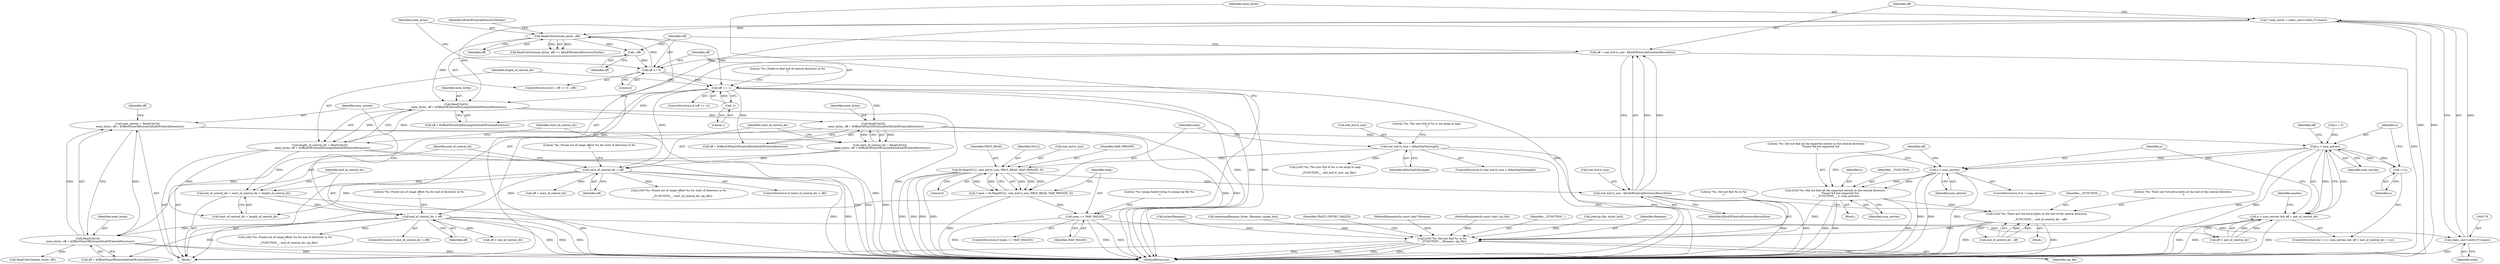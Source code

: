 digraph "0_Chrome_d9e316238aee59acf665d80b544cf4e1edfd3349@integer" {
"1000262" [label="(Call,num_entries = ReadUInt16(\n      mem_bytes, off + kOffsetNumOfEntriesInEndOfCentralDirectory))"];
"1000264" [label="(Call,ReadUInt16(\n      mem_bytes, off + kOffsetNumOfEntriesInEndOfCentralDirectory))"];
"1000226" [label="(Call,ReadUInt32(\n      mem_bytes, off + kOffsetOfStartOfCentralDirInEndOfCentralDirectory))"];
"1000218" [label="(Call,ReadUInt32(\n      mem_bytes, off + kOffsetOfCentralDirLengthInEndOfCentralDirectory))"];
"1000175" [label="(Call,* mem_bytes = static_cast<uint8_t*>(mem))"];
"1000177" [label="(Call,static_cast<uint8_t*>(mem))"];
"1000163" [label="(Call,mem == MAP_FAILED)"];
"1000152" [label="(Call,* mem = fd.Map(NULL, stat_buf.st_size, PROT_READ, MAP_PRIVATE, 0))"];
"1000154" [label="(Call,fd.Map(NULL, stat_buf.st_size, PROT_READ, MAP_PRIVATE, 0))"];
"1000136" [label="(Call,stat_buf.st_size > kMaxZipFileLength)"];
"1000197" [label="(Call,ReadUInt32(mem_bytes, off))"];
"1000189" [label="(Call,off >= 0)"];
"1000181" [label="(Call,off = stat_buf.st_size - kEndOfCentralDirectoryRecordSize)"];
"1000183" [label="(Call,stat_buf.st_size - kEndOfCentralDirectoryRecordSize)"];
"1000192" [label="(Call,--off)"];
"1000204" [label="(Call,off == -1)"];
"1000206" [label="(Call,-1)"];
"1000250" [label="(Call,end_of_central_dir > off)"];
"1000244" [label="(Call,end_of_central_dir = start_of_central_dir + length_of_central_dir)"];
"1000232" [label="(Call,start_of_central_dir > off)"];
"1000224" [label="(Call,start_of_central_dir = ReadUInt32(\n      mem_bytes, off + kOffsetOfStartOfCentralDirInEndOfCentralDirectory))"];
"1000216" [label="(Call,length_of_central_dir = ReadUInt32(\n      mem_bytes, off + kOffsetOfCentralDirLengthInEndOfCentralDirectory))"];
"1000283" [label="(Call,n < num_entries)"];
"1000282" [label="(Call,n < num_entries && off < end_of_central_dir)"];
"1000289" [label="(Call,++n)"];
"1000446" [label="(Call,n < num_entries)"];
"1000450" [label="(Call,LOG(\"%s: Did not find all the expected entries in the central directory. \"\n        \"Found %d but expected %d\n\", __FUNCTION__, n, num_entries))"];
"1000460" [label="(Call,LOG(\"%s: There are %d extra bytes at the end of the central directory.\n\",\n        __FUNCTION__, end_of_central_dir - off))"];
"1000466" [label="(Call,LOG(\"%s: Did not find %s in %s\n\", __FUNCTION__, filename, zip_file))"];
"1000283" [label="(Call,n < num_entries)"];
"1000224" [label="(Call,start_of_central_dir = ReadUInt32(\n      mem_bytes, off + kOffsetOfStartOfCentralDirInEndOfCentralDirectory))"];
"1000227" [label="(Identifier,mem_bytes)"];
"1000204" [label="(Call,off == -1)"];
"1000177" [label="(Call,static_cast<uint8_t*>(mem))"];
"1000226" [label="(Call,ReadUInt32(\n      mem_bytes, off + kOffsetOfStartOfCentralDirInEndOfCentralDirectory))"];
"1000275" [label="(Call,strlen(filename))"];
"1000137" [label="(Call,stat_buf.st_size)"];
"1000252" [label="(Identifier,off)"];
"1000463" [label="(Call,end_of_central_dir - off)"];
"1000367" [label="(Call,memcmp(filename_bytes, filename, target_len))"];
"1000203" [label="(ControlStructure,if (off == -1))"];
"1000264" [label="(Call,ReadUInt16(\n      mem_bytes, off + kOffsetNumOfEntriesInEndOfCentralDirectory))"];
"1000187" [label="(Identifier,kEndOfCentralDirectoryRecordSize)"];
"1000250" [label="(Call,end_of_central_dir > off)"];
"1000183" [label="(Call,stat_buf.st_size - kEndOfCentralDirectoryRecordSize)"];
"1000472" [label="(Identifier,CRAZY_OFFSET_FAILED)"];
"1000233" [label="(Identifier,start_of_central_dir)"];
"1000135" [label="(ControlStructure,if (stat_buf.st_size > kMaxZipFileLength))"];
"1000473" [label="(MethodReturn,int)"];
"1000175" [label="(Call,* mem_bytes = static_cast<uint8_t*>(mem))"];
"1000456" [label="(Call,off < end_of_central_dir)"];
"1000450" [label="(Call,LOG(\"%s: Did not find all the expected entries in the central directory. \"\n        \"Found %d but expected %d\n\", __FUNCTION__, n, num_entries))"];
"1000225" [label="(Identifier,start_of_central_dir)"];
"1000188" [label="(ControlStructure,for (; off >= 0; --off))"];
"1000470" [label="(Identifier,zip_file)"];
"1000246" [label="(Call,start_of_central_dir + length_of_central_dir)"];
"1000179" [label="(Identifier,mem)"];
"1000181" [label="(Call,off = stat_buf.st_size - kEndOfCentralDirectoryRecordSize)"];
"1000270" [label="(Identifier,off)"];
"1000199" [label="(Identifier,off)"];
"1000165" [label="(Identifier,MAP_FAILED)"];
"1000460" [label="(Call,LOG(\"%s: There are %d extra bytes at the end of the central directory.\n\",\n        __FUNCTION__, end_of_central_dir - off))"];
"1000265" [label="(Identifier,mem_bytes)"];
"1000168" [label="(Literal,\"%s: mmap failed trying to mmap zip file %s\n\")"];
"1000286" [label="(Call,off < end_of_central_dir)"];
"1000152" [label="(Call,* mem = fd.Map(NULL, stat_buf.st_size, PROT_READ, MAP_PRIVATE, 0))"];
"1000159" [label="(Identifier,PROT_READ)"];
"1000198" [label="(Identifier,mem_bytes)"];
"1000140" [label="(Identifier,kMaxZipFileLength)"];
"1000191" [label="(Literal,0)"];
"1000105" [label="(MethodParameterIn,const char* filename)"];
"1000162" [label="(ControlStructure,if (mem == MAP_FAILED))"];
"1000217" [label="(Identifier,length_of_central_dir)"];
"1000189" [label="(Call,off >= 0)"];
"1000245" [label="(Identifier,end_of_central_dir)"];
"1000284" [label="(Identifier,n)"];
"1000446" [label="(Call,n < num_entries)"];
"1000282" [label="(Call,n < num_entries && off < end_of_central_dir)"];
"1000228" [label="(Call,off + kOffsetOfStartOfCentralDirInEndOfCentralDirectory)"];
"1000153" [label="(Identifier,mem)"];
"1000287" [label="(Identifier,off)"];
"1000232" [label="(Call,start_of_central_dir > off)"];
"1000154" [label="(Call,fd.Map(NULL, stat_buf.st_size, PROT_READ, MAP_PRIVATE, 0))"];
"1000448" [label="(Identifier,num_entries)"];
"1000216" [label="(Call,length_of_central_dir = ReadUInt32(\n      mem_bytes, off + kOffsetOfCentralDirLengthInEndOfCentralDirectory))"];
"1000451" [label="(Literal,\"%s: Did not find all the expected entries in the central directory. \"\n        \"Found %d but expected %d\n\")"];
"1000104" [label="(MethodParameterIn,const char* zip_file)"];
"1000459" [label="(Block,)"];
"1000263" [label="(Identifier,num_entries)"];
"1000143" [label="(Literal,\"%s: The size %ld of %s is too large to map\n\")"];
"1000190" [label="(Identifier,off)"];
"1000161" [label="(Literal,0)"];
"1000452" [label="(Identifier,__FUNCTION__)"];
"1000254" [label="(Call,LOG(\"%s: Found out of range offset %u for end of directory in %s\n\",\n        __FUNCTION__, end_of_central_dir, zip_file))"];
"1000461" [label="(Literal,\"%s: There are %d extra bytes at the end of the central directory.\n\")"];
"1000285" [label="(Identifier,num_entries)"];
"1000200" [label="(Identifier,kEndOfCentralDirectoryMarker)"];
"1000184" [label="(Call,stat_buf.st_size)"];
"1000155" [label="(Identifier,NULL)"];
"1000447" [label="(Identifier,n)"];
"1000142" [label="(Call,LOG(\"%s: The size %ld of %s is too large to map\n\",\n        __FUNCTION__, stat_buf.st_size, zip_file))"];
"1000269" [label="(Call,off = start_of_central_dir)"];
"1000266" [label="(Call,off + kOffsetNumOfEntriesInEndOfCentralDirectory)"];
"1000234" [label="(Identifier,off)"];
"1000197" [label="(Call,ReadUInt32(mem_bytes, off))"];
"1000468" [label="(Identifier,__FUNCTION__)"];
"1000244" [label="(Call,end_of_central_dir = start_of_central_dir + length_of_central_dir)"];
"1000176" [label="(Identifier,mem_bytes)"];
"1000290" [label="(Identifier,n)"];
"1000196" [label="(Call,ReadUInt32(mem_bytes, off) == kEndOfCentralDirectoryMarker)"];
"1000163" [label="(Call,mem == MAP_FAILED)"];
"1000445" [label="(ControlStructure,if (n < num_entries))"];
"1000122" [label="(Call,stat(zip_file, &stat_buf))"];
"1000467" [label="(Literal,\"%s: Did not find %s in %s\n\")"];
"1000193" [label="(Identifier,off)"];
"1000449" [label="(Block,)"];
"1000207" [label="(Literal,1)"];
"1000262" [label="(Call,num_entries = ReadUInt16(\n      mem_bytes, off + kOffsetNumOfEntriesInEndOfCentralDirectory))"];
"1000255" [label="(Literal,\"%s: Found out of range offset %u for end of directory in %s\n\")"];
"1000294" [label="(Identifier,marker)"];
"1000192" [label="(Call,--off)"];
"1000289" [label="(Call,++n)"];
"1000156" [label="(Call,stat_buf.st_size)"];
"1000220" [label="(Call,off + kOffsetOfCentralDirLengthInEndOfCentralDirectory)"];
"1000454" [label="(Identifier,num_entries)"];
"1000218" [label="(Call,ReadUInt32(\n      mem_bytes, off + kOffsetOfCentralDirLengthInEndOfCentralDirectory))"];
"1000469" [label="(Identifier,filename)"];
"1000210" [label="(Literal,\"%s: Failed to find end of central directory in %s\n\")"];
"1000295" [label="(Call,ReadUInt32(mem_bytes, off))"];
"1000182" [label="(Identifier,off)"];
"1000164" [label="(Identifier,mem)"];
"1000251" [label="(Identifier,end_of_central_dir)"];
"1000453" [label="(Identifier,n)"];
"1000219" [label="(Identifier,mem_bytes)"];
"1000457" [label="(Identifier,off)"];
"1000281" [label="(ControlStructure,for (; n < num_entries && off < end_of_central_dir; ++n))"];
"1000205" [label="(Identifier,off)"];
"1000236" [label="(Call,LOG(\"%s: Found out of range offset %u for start of directory in %s\n\",\n        __FUNCTION__, start_of_central_dir, zip_file))"];
"1000249" [label="(ControlStructure,if (end_of_central_dir > off))"];
"1000466" [label="(Call,LOG(\"%s: Did not find %s in %s\n\", __FUNCTION__, filename, zip_file))"];
"1000106" [label="(Block,)"];
"1000231" [label="(ControlStructure,if (start_of_central_dir > off))"];
"1000237" [label="(Literal,\"%s: Found out of range offset %u for start of directory in %s\n\")"];
"1000206" [label="(Call,-1)"];
"1000278" [label="(Call,n = 0)"];
"1000160" [label="(Identifier,MAP_PRIVATE)"];
"1000462" [label="(Identifier,__FUNCTION__)"];
"1000136" [label="(Call,stat_buf.st_size > kMaxZipFileLength)"];
"1000262" -> "1000106"  [label="AST: "];
"1000262" -> "1000264"  [label="CFG: "];
"1000263" -> "1000262"  [label="AST: "];
"1000264" -> "1000262"  [label="AST: "];
"1000270" -> "1000262"  [label="CFG: "];
"1000262" -> "1000473"  [label="DDG: "];
"1000264" -> "1000262"  [label="DDG: "];
"1000264" -> "1000262"  [label="DDG: "];
"1000262" -> "1000283"  [label="DDG: "];
"1000264" -> "1000266"  [label="CFG: "];
"1000265" -> "1000264"  [label="AST: "];
"1000266" -> "1000264"  [label="AST: "];
"1000264" -> "1000473"  [label="DDG: "];
"1000264" -> "1000473"  [label="DDG: "];
"1000226" -> "1000264"  [label="DDG: "];
"1000250" -> "1000264"  [label="DDG: "];
"1000264" -> "1000295"  [label="DDG: "];
"1000226" -> "1000224"  [label="AST: "];
"1000226" -> "1000228"  [label="CFG: "];
"1000227" -> "1000226"  [label="AST: "];
"1000228" -> "1000226"  [label="AST: "];
"1000224" -> "1000226"  [label="CFG: "];
"1000226" -> "1000473"  [label="DDG: "];
"1000226" -> "1000473"  [label="DDG: "];
"1000226" -> "1000224"  [label="DDG: "];
"1000226" -> "1000224"  [label="DDG: "];
"1000218" -> "1000226"  [label="DDG: "];
"1000204" -> "1000226"  [label="DDG: "];
"1000218" -> "1000216"  [label="AST: "];
"1000218" -> "1000220"  [label="CFG: "];
"1000219" -> "1000218"  [label="AST: "];
"1000220" -> "1000218"  [label="AST: "];
"1000216" -> "1000218"  [label="CFG: "];
"1000218" -> "1000473"  [label="DDG: "];
"1000218" -> "1000216"  [label="DDG: "];
"1000218" -> "1000216"  [label="DDG: "];
"1000175" -> "1000218"  [label="DDG: "];
"1000197" -> "1000218"  [label="DDG: "];
"1000204" -> "1000218"  [label="DDG: "];
"1000175" -> "1000106"  [label="AST: "];
"1000175" -> "1000177"  [label="CFG: "];
"1000176" -> "1000175"  [label="AST: "];
"1000177" -> "1000175"  [label="AST: "];
"1000182" -> "1000175"  [label="CFG: "];
"1000175" -> "1000473"  [label="DDG: "];
"1000175" -> "1000473"  [label="DDG: "];
"1000177" -> "1000175"  [label="DDG: "];
"1000175" -> "1000197"  [label="DDG: "];
"1000177" -> "1000179"  [label="CFG: "];
"1000178" -> "1000177"  [label="AST: "];
"1000179" -> "1000177"  [label="AST: "];
"1000177" -> "1000473"  [label="DDG: "];
"1000163" -> "1000177"  [label="DDG: "];
"1000163" -> "1000162"  [label="AST: "];
"1000163" -> "1000165"  [label="CFG: "];
"1000164" -> "1000163"  [label="AST: "];
"1000165" -> "1000163"  [label="AST: "];
"1000168" -> "1000163"  [label="CFG: "];
"1000176" -> "1000163"  [label="CFG: "];
"1000163" -> "1000473"  [label="DDG: "];
"1000163" -> "1000473"  [label="DDG: "];
"1000163" -> "1000473"  [label="DDG: "];
"1000152" -> "1000163"  [label="DDG: "];
"1000152" -> "1000106"  [label="AST: "];
"1000152" -> "1000154"  [label="CFG: "];
"1000153" -> "1000152"  [label="AST: "];
"1000154" -> "1000152"  [label="AST: "];
"1000164" -> "1000152"  [label="CFG: "];
"1000152" -> "1000473"  [label="DDG: "];
"1000154" -> "1000152"  [label="DDG: "];
"1000154" -> "1000152"  [label="DDG: "];
"1000154" -> "1000152"  [label="DDG: "];
"1000154" -> "1000152"  [label="DDG: "];
"1000154" -> "1000152"  [label="DDG: "];
"1000154" -> "1000161"  [label="CFG: "];
"1000155" -> "1000154"  [label="AST: "];
"1000156" -> "1000154"  [label="AST: "];
"1000159" -> "1000154"  [label="AST: "];
"1000160" -> "1000154"  [label="AST: "];
"1000161" -> "1000154"  [label="AST: "];
"1000154" -> "1000473"  [label="DDG: "];
"1000154" -> "1000473"  [label="DDG: "];
"1000154" -> "1000473"  [label="DDG: "];
"1000154" -> "1000473"  [label="DDG: "];
"1000136" -> "1000154"  [label="DDG: "];
"1000154" -> "1000183"  [label="DDG: "];
"1000136" -> "1000135"  [label="AST: "];
"1000136" -> "1000140"  [label="CFG: "];
"1000137" -> "1000136"  [label="AST: "];
"1000140" -> "1000136"  [label="AST: "];
"1000143" -> "1000136"  [label="CFG: "];
"1000153" -> "1000136"  [label="CFG: "];
"1000136" -> "1000473"  [label="DDG: "];
"1000136" -> "1000473"  [label="DDG: "];
"1000136" -> "1000142"  [label="DDG: "];
"1000197" -> "1000196"  [label="AST: "];
"1000197" -> "1000199"  [label="CFG: "];
"1000198" -> "1000197"  [label="AST: "];
"1000199" -> "1000197"  [label="AST: "];
"1000200" -> "1000197"  [label="CFG: "];
"1000197" -> "1000473"  [label="DDG: "];
"1000197" -> "1000192"  [label="DDG: "];
"1000197" -> "1000196"  [label="DDG: "];
"1000197" -> "1000196"  [label="DDG: "];
"1000189" -> "1000197"  [label="DDG: "];
"1000197" -> "1000204"  [label="DDG: "];
"1000189" -> "1000188"  [label="AST: "];
"1000189" -> "1000191"  [label="CFG: "];
"1000190" -> "1000189"  [label="AST: "];
"1000191" -> "1000189"  [label="AST: "];
"1000198" -> "1000189"  [label="CFG: "];
"1000205" -> "1000189"  [label="CFG: "];
"1000189" -> "1000473"  [label="DDG: "];
"1000181" -> "1000189"  [label="DDG: "];
"1000192" -> "1000189"  [label="DDG: "];
"1000189" -> "1000204"  [label="DDG: "];
"1000181" -> "1000106"  [label="AST: "];
"1000181" -> "1000183"  [label="CFG: "];
"1000182" -> "1000181"  [label="AST: "];
"1000183" -> "1000181"  [label="AST: "];
"1000190" -> "1000181"  [label="CFG: "];
"1000181" -> "1000473"  [label="DDG: "];
"1000183" -> "1000181"  [label="DDG: "];
"1000183" -> "1000181"  [label="DDG: "];
"1000183" -> "1000187"  [label="CFG: "];
"1000184" -> "1000183"  [label="AST: "];
"1000187" -> "1000183"  [label="AST: "];
"1000183" -> "1000473"  [label="DDG: "];
"1000183" -> "1000473"  [label="DDG: "];
"1000192" -> "1000188"  [label="AST: "];
"1000192" -> "1000193"  [label="CFG: "];
"1000193" -> "1000192"  [label="AST: "];
"1000190" -> "1000192"  [label="CFG: "];
"1000204" -> "1000203"  [label="AST: "];
"1000204" -> "1000206"  [label="CFG: "];
"1000205" -> "1000204"  [label="AST: "];
"1000206" -> "1000204"  [label="AST: "];
"1000210" -> "1000204"  [label="CFG: "];
"1000217" -> "1000204"  [label="CFG: "];
"1000204" -> "1000473"  [label="DDG: "];
"1000204" -> "1000473"  [label="DDG: "];
"1000204" -> "1000473"  [label="DDG: "];
"1000206" -> "1000204"  [label="DDG: "];
"1000204" -> "1000220"  [label="DDG: "];
"1000204" -> "1000228"  [label="DDG: "];
"1000204" -> "1000232"  [label="DDG: "];
"1000206" -> "1000207"  [label="CFG: "];
"1000207" -> "1000206"  [label="AST: "];
"1000250" -> "1000249"  [label="AST: "];
"1000250" -> "1000252"  [label="CFG: "];
"1000251" -> "1000250"  [label="AST: "];
"1000252" -> "1000250"  [label="AST: "];
"1000255" -> "1000250"  [label="CFG: "];
"1000263" -> "1000250"  [label="CFG: "];
"1000250" -> "1000473"  [label="DDG: "];
"1000250" -> "1000473"  [label="DDG: "];
"1000250" -> "1000473"  [label="DDG: "];
"1000244" -> "1000250"  [label="DDG: "];
"1000232" -> "1000250"  [label="DDG: "];
"1000250" -> "1000254"  [label="DDG: "];
"1000250" -> "1000266"  [label="DDG: "];
"1000250" -> "1000286"  [label="DDG: "];
"1000250" -> "1000456"  [label="DDG: "];
"1000244" -> "1000106"  [label="AST: "];
"1000244" -> "1000246"  [label="CFG: "];
"1000245" -> "1000244"  [label="AST: "];
"1000246" -> "1000244"  [label="AST: "];
"1000251" -> "1000244"  [label="CFG: "];
"1000244" -> "1000473"  [label="DDG: "];
"1000232" -> "1000244"  [label="DDG: "];
"1000216" -> "1000244"  [label="DDG: "];
"1000232" -> "1000231"  [label="AST: "];
"1000232" -> "1000234"  [label="CFG: "];
"1000233" -> "1000232"  [label="AST: "];
"1000234" -> "1000232"  [label="AST: "];
"1000237" -> "1000232"  [label="CFG: "];
"1000245" -> "1000232"  [label="CFG: "];
"1000232" -> "1000473"  [label="DDG: "];
"1000232" -> "1000473"  [label="DDG: "];
"1000224" -> "1000232"  [label="DDG: "];
"1000232" -> "1000236"  [label="DDG: "];
"1000232" -> "1000246"  [label="DDG: "];
"1000232" -> "1000269"  [label="DDG: "];
"1000224" -> "1000106"  [label="AST: "];
"1000225" -> "1000224"  [label="AST: "];
"1000233" -> "1000224"  [label="CFG: "];
"1000224" -> "1000473"  [label="DDG: "];
"1000216" -> "1000106"  [label="AST: "];
"1000217" -> "1000216"  [label="AST: "];
"1000225" -> "1000216"  [label="CFG: "];
"1000216" -> "1000473"  [label="DDG: "];
"1000216" -> "1000473"  [label="DDG: "];
"1000216" -> "1000246"  [label="DDG: "];
"1000283" -> "1000282"  [label="AST: "];
"1000283" -> "1000285"  [label="CFG: "];
"1000284" -> "1000283"  [label="AST: "];
"1000285" -> "1000283"  [label="AST: "];
"1000287" -> "1000283"  [label="CFG: "];
"1000282" -> "1000283"  [label="CFG: "];
"1000283" -> "1000473"  [label="DDG: "];
"1000283" -> "1000473"  [label="DDG: "];
"1000283" -> "1000282"  [label="DDG: "];
"1000283" -> "1000282"  [label="DDG: "];
"1000289" -> "1000283"  [label="DDG: "];
"1000278" -> "1000283"  [label="DDG: "];
"1000283" -> "1000289"  [label="DDG: "];
"1000283" -> "1000446"  [label="DDG: "];
"1000283" -> "1000446"  [label="DDG: "];
"1000282" -> "1000281"  [label="AST: "];
"1000282" -> "1000286"  [label="CFG: "];
"1000286" -> "1000282"  [label="AST: "];
"1000294" -> "1000282"  [label="CFG: "];
"1000447" -> "1000282"  [label="CFG: "];
"1000282" -> "1000473"  [label="DDG: "];
"1000282" -> "1000473"  [label="DDG: "];
"1000282" -> "1000473"  [label="DDG: "];
"1000286" -> "1000282"  [label="DDG: "];
"1000286" -> "1000282"  [label="DDG: "];
"1000289" -> "1000281"  [label="AST: "];
"1000289" -> "1000290"  [label="CFG: "];
"1000290" -> "1000289"  [label="AST: "];
"1000284" -> "1000289"  [label="CFG: "];
"1000446" -> "1000445"  [label="AST: "];
"1000446" -> "1000448"  [label="CFG: "];
"1000447" -> "1000446"  [label="AST: "];
"1000448" -> "1000446"  [label="AST: "];
"1000451" -> "1000446"  [label="CFG: "];
"1000457" -> "1000446"  [label="CFG: "];
"1000446" -> "1000473"  [label="DDG: "];
"1000446" -> "1000473"  [label="DDG: "];
"1000446" -> "1000473"  [label="DDG: "];
"1000446" -> "1000450"  [label="DDG: "];
"1000446" -> "1000450"  [label="DDG: "];
"1000450" -> "1000449"  [label="AST: "];
"1000450" -> "1000454"  [label="CFG: "];
"1000451" -> "1000450"  [label="AST: "];
"1000452" -> "1000450"  [label="AST: "];
"1000453" -> "1000450"  [label="AST: "];
"1000454" -> "1000450"  [label="AST: "];
"1000457" -> "1000450"  [label="CFG: "];
"1000450" -> "1000473"  [label="DDG: "];
"1000450" -> "1000473"  [label="DDG: "];
"1000450" -> "1000473"  [label="DDG: "];
"1000450" -> "1000460"  [label="DDG: "];
"1000450" -> "1000466"  [label="DDG: "];
"1000460" -> "1000459"  [label="AST: "];
"1000460" -> "1000463"  [label="CFG: "];
"1000461" -> "1000460"  [label="AST: "];
"1000462" -> "1000460"  [label="AST: "];
"1000463" -> "1000460"  [label="AST: "];
"1000467" -> "1000460"  [label="CFG: "];
"1000460" -> "1000473"  [label="DDG: "];
"1000460" -> "1000473"  [label="DDG: "];
"1000463" -> "1000460"  [label="DDG: "];
"1000463" -> "1000460"  [label="DDG: "];
"1000460" -> "1000466"  [label="DDG: "];
"1000466" -> "1000106"  [label="AST: "];
"1000466" -> "1000470"  [label="CFG: "];
"1000467" -> "1000466"  [label="AST: "];
"1000468" -> "1000466"  [label="AST: "];
"1000469" -> "1000466"  [label="AST: "];
"1000470" -> "1000466"  [label="AST: "];
"1000472" -> "1000466"  [label="CFG: "];
"1000466" -> "1000473"  [label="DDG: "];
"1000466" -> "1000473"  [label="DDG: "];
"1000466" -> "1000473"  [label="DDG: "];
"1000466" -> "1000473"  [label="DDG: "];
"1000367" -> "1000466"  [label="DDG: "];
"1000275" -> "1000466"  [label="DDG: "];
"1000105" -> "1000466"  [label="DDG: "];
"1000122" -> "1000466"  [label="DDG: "];
"1000104" -> "1000466"  [label="DDG: "];
}
